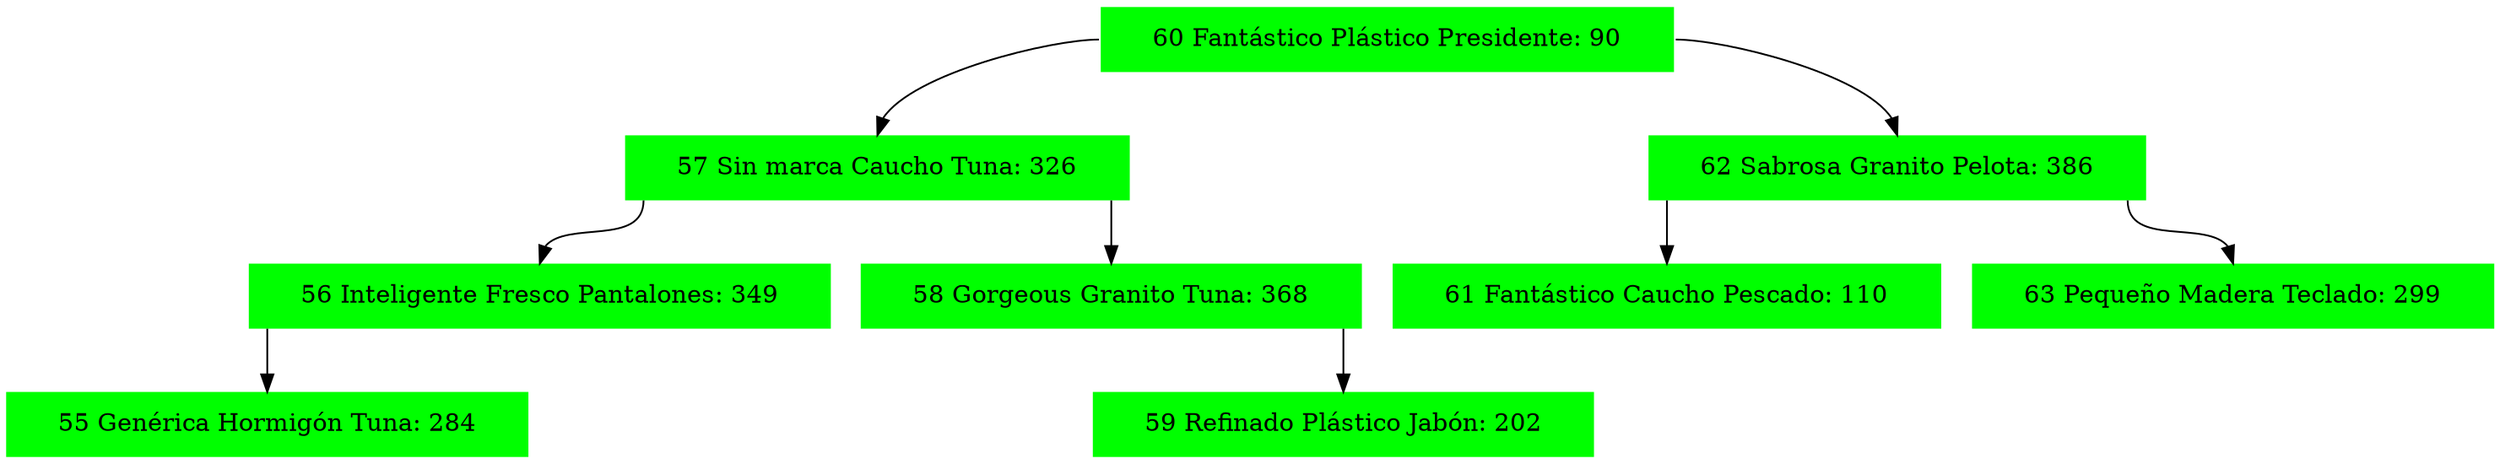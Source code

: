 digraph G{
node[shape="record"];
node0xc00004ee40[label="<f0>|<f1>60  Fantástico Plástico Presidente: 90|<f2>",color=green,style =filled];
node0xc00004ede0[label="<f0>|<f1>57 Sin marca Caucho Tuna: 326|<f2>",color=green,style =filled];
node0xc00004ee40:f0->node0xc00004ede0:f1
node0xc00004ef00[label="<f0>|<f1>56 Inteligente Fresco Pantalones: 349|<f2>",color=green,style =filled];
node0xc00004ede0:f0->node0xc00004ef00:f1
node0xc00004f080[label="<f0>|<f1>55 Genérica Hormigón Tuna: 284|<f2>",color=green,style =filled];
node0xc00004ef00:f0->node0xc00004f080:f1
node0xc00004f020[label="<f0>|<f1>58 Gorgeous Granito Tuna: 368|<f2>",color=green,style =filled];
node0xc00004ede0:f2->node0xc00004f020:f1
node0xc00004f0e0[label="<f0>|<f1>59 Refinado Plástico Jabón: 202|<f2>",color=green,style =filled];
node0xc00004f020:f2->node0xc00004f0e0:f1
node0xc00004eea0[label="<f0>|<f1>62 Sabrosa Granito Pelota: 386|<f2>",color=green,style =filled];
node0xc00004ee40:f2->node0xc00004eea0:f1
node0xc00004ef60[label="<f0>|<f1>61 Fantástico Caucho Pescado: 110|<f2>",color=green,style =filled];
node0xc00004eea0:f0->node0xc00004ef60:f1
node0xc00004efc0[label="<f0>|<f1>63 Pequeño Madera Teclado: 299|<f2>",color=green,style =filled];
node0xc00004eea0:f2->node0xc00004efc0:f1
}
